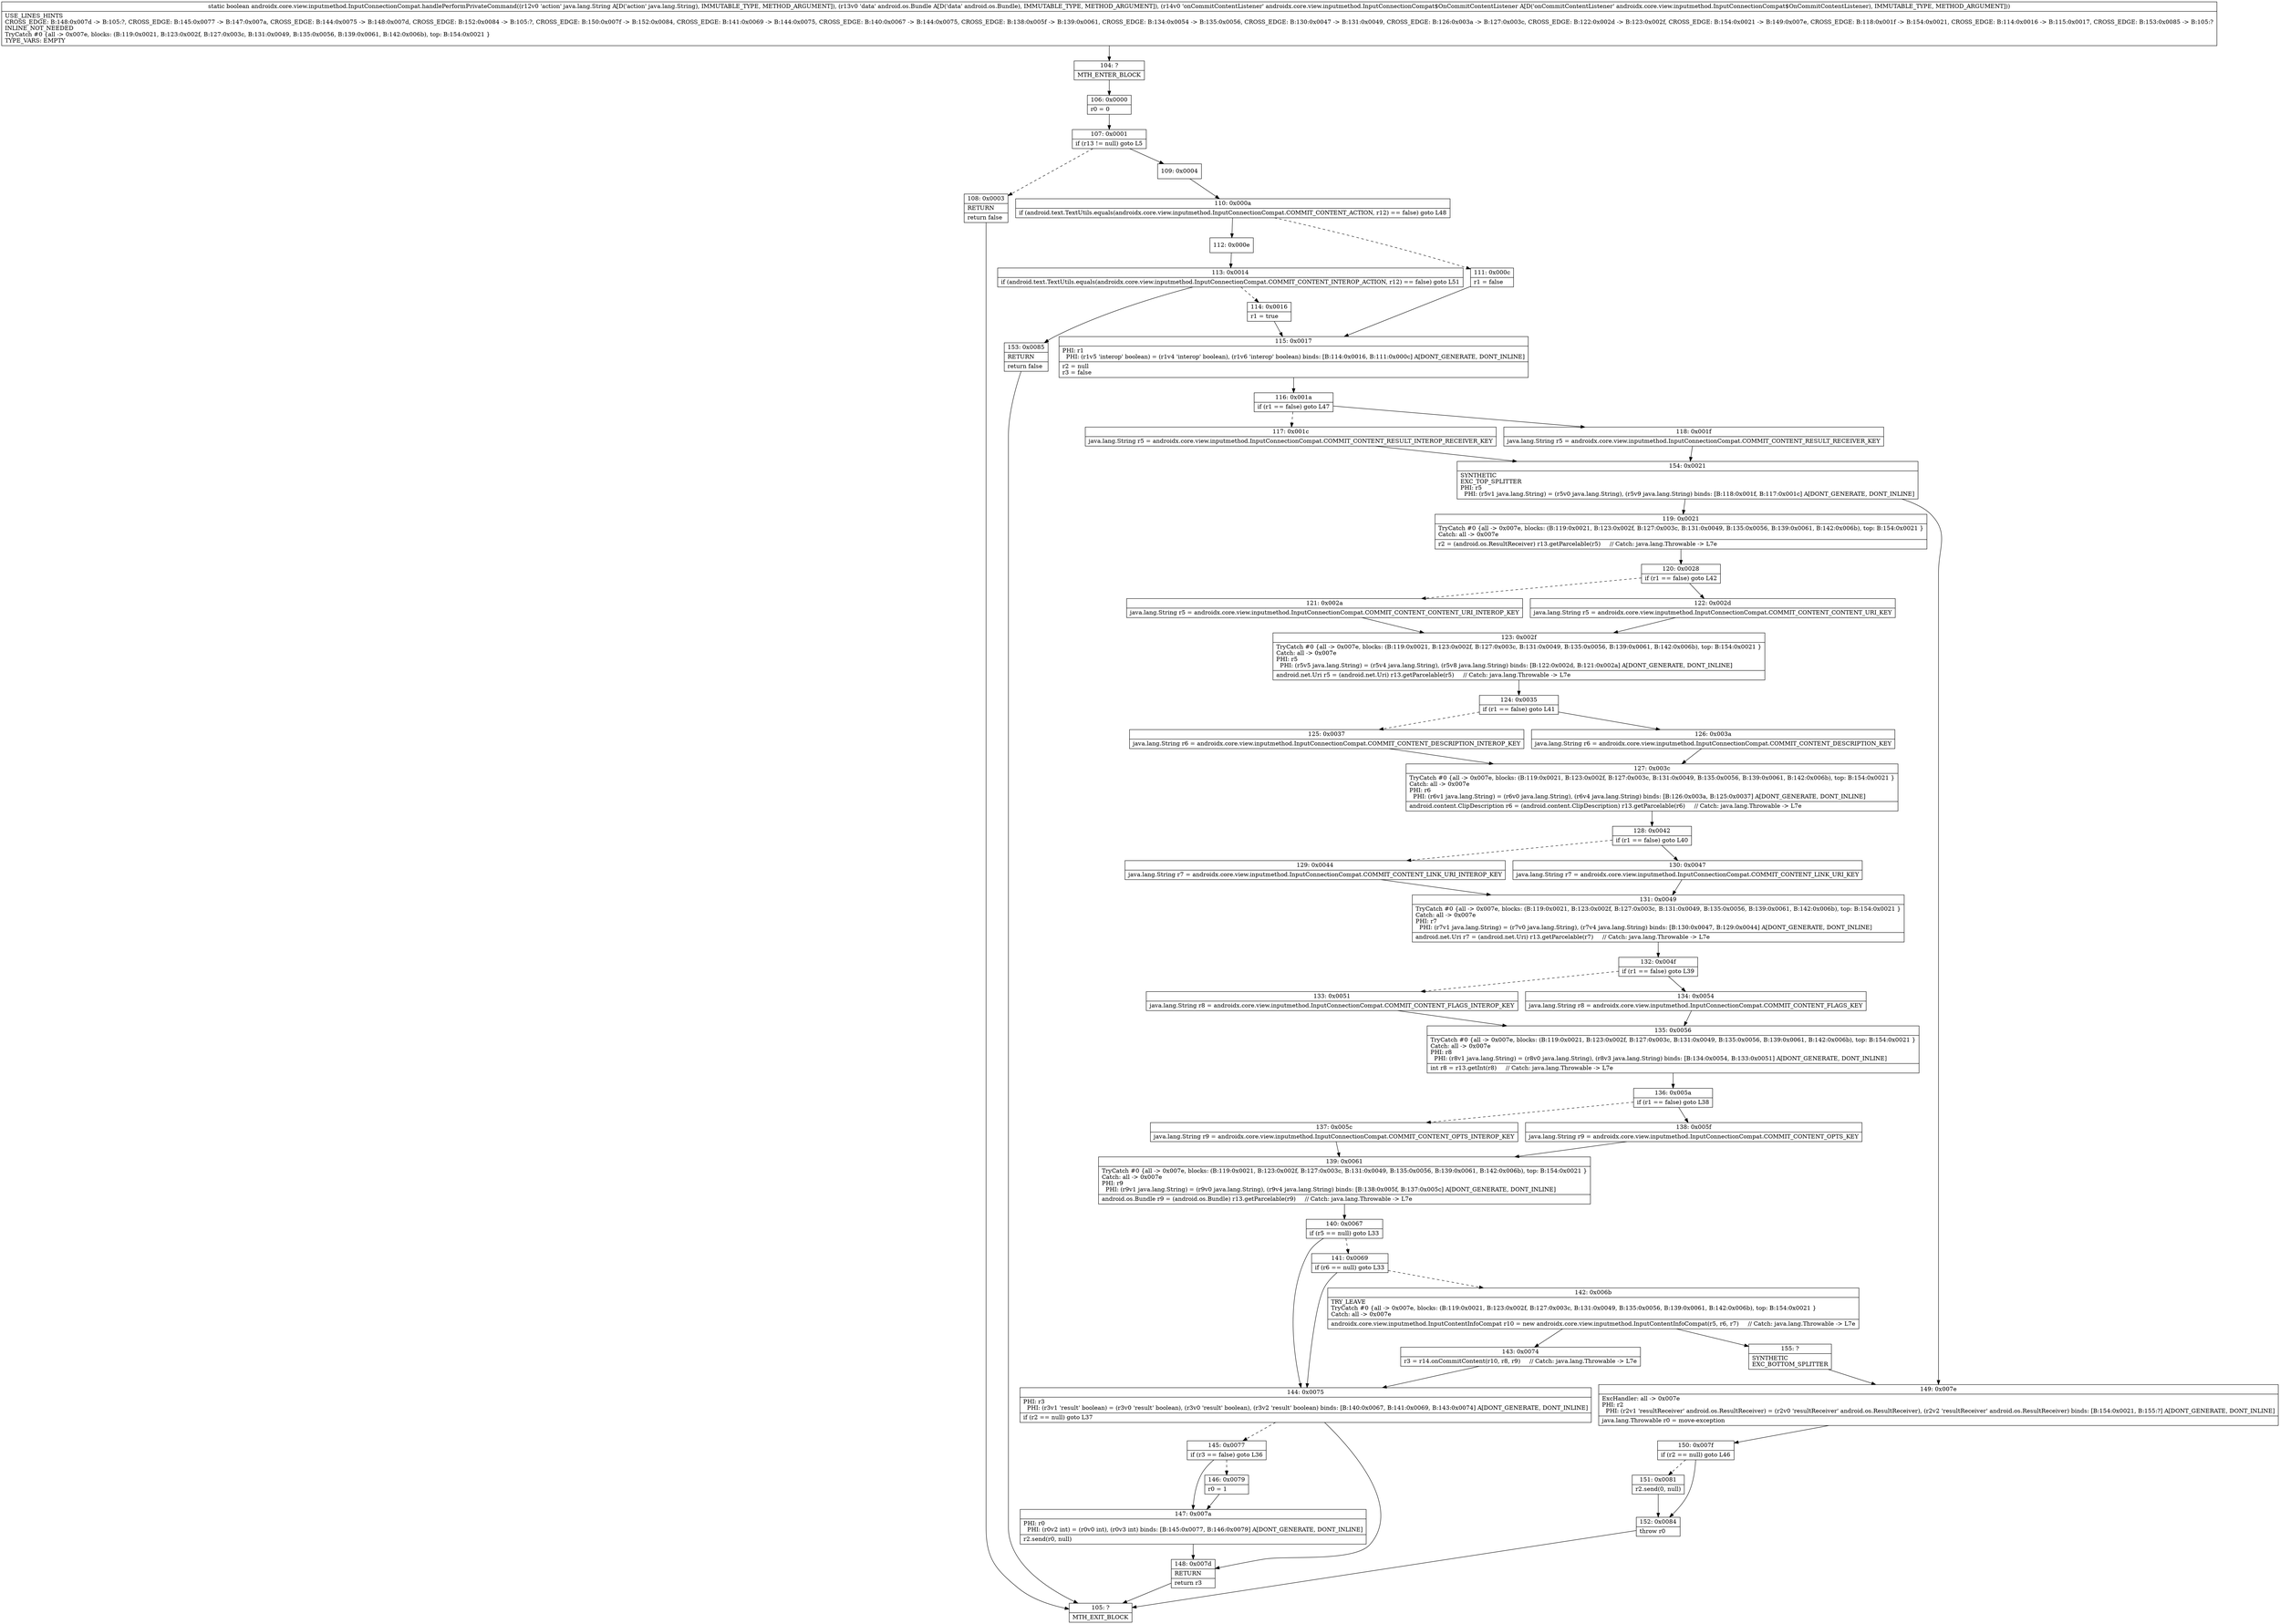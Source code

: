 digraph "CFG forandroidx.core.view.inputmethod.InputConnectionCompat.handlePerformPrivateCommand(Ljava\/lang\/String;Landroid\/os\/Bundle;Landroidx\/core\/view\/inputmethod\/InputConnectionCompat$OnCommitContentListener;)Z" {
Node_104 [shape=record,label="{104\:\ ?|MTH_ENTER_BLOCK\l}"];
Node_106 [shape=record,label="{106\:\ 0x0000|r0 = 0\l}"];
Node_107 [shape=record,label="{107\:\ 0x0001|if (r13 != null) goto L5\l}"];
Node_108 [shape=record,label="{108\:\ 0x0003|RETURN\l|return false\l}"];
Node_105 [shape=record,label="{105\:\ ?|MTH_EXIT_BLOCK\l}"];
Node_109 [shape=record,label="{109\:\ 0x0004}"];
Node_110 [shape=record,label="{110\:\ 0x000a|if (android.text.TextUtils.equals(androidx.core.view.inputmethod.InputConnectionCompat.COMMIT_CONTENT_ACTION, r12) == false) goto L48\l}"];
Node_111 [shape=record,label="{111\:\ 0x000c|r1 = false\l}"];
Node_115 [shape=record,label="{115\:\ 0x0017|PHI: r1 \l  PHI: (r1v5 'interop' boolean) = (r1v4 'interop' boolean), (r1v6 'interop' boolean) binds: [B:114:0x0016, B:111:0x000c] A[DONT_GENERATE, DONT_INLINE]\l|r2 = null\lr3 = false\l}"];
Node_116 [shape=record,label="{116\:\ 0x001a|if (r1 == false) goto L47\l}"];
Node_117 [shape=record,label="{117\:\ 0x001c|java.lang.String r5 = androidx.core.view.inputmethod.InputConnectionCompat.COMMIT_CONTENT_RESULT_INTEROP_RECEIVER_KEY\l}"];
Node_154 [shape=record,label="{154\:\ 0x0021|SYNTHETIC\lEXC_TOP_SPLITTER\lPHI: r5 \l  PHI: (r5v1 java.lang.String) = (r5v0 java.lang.String), (r5v9 java.lang.String) binds: [B:118:0x001f, B:117:0x001c] A[DONT_GENERATE, DONT_INLINE]\l}"];
Node_119 [shape=record,label="{119\:\ 0x0021|TryCatch #0 \{all \-\> 0x007e, blocks: (B:119:0x0021, B:123:0x002f, B:127:0x003c, B:131:0x0049, B:135:0x0056, B:139:0x0061, B:142:0x006b), top: B:154:0x0021 \}\lCatch: all \-\> 0x007e\l|r2 = (android.os.ResultReceiver) r13.getParcelable(r5)     \/\/ Catch: java.lang.Throwable \-\> L7e\l}"];
Node_120 [shape=record,label="{120\:\ 0x0028|if (r1 == false) goto L42\l}"];
Node_121 [shape=record,label="{121\:\ 0x002a|java.lang.String r5 = androidx.core.view.inputmethod.InputConnectionCompat.COMMIT_CONTENT_CONTENT_URI_INTEROP_KEY\l}"];
Node_123 [shape=record,label="{123\:\ 0x002f|TryCatch #0 \{all \-\> 0x007e, blocks: (B:119:0x0021, B:123:0x002f, B:127:0x003c, B:131:0x0049, B:135:0x0056, B:139:0x0061, B:142:0x006b), top: B:154:0x0021 \}\lCatch: all \-\> 0x007e\lPHI: r5 \l  PHI: (r5v5 java.lang.String) = (r5v4 java.lang.String), (r5v8 java.lang.String) binds: [B:122:0x002d, B:121:0x002a] A[DONT_GENERATE, DONT_INLINE]\l|android.net.Uri r5 = (android.net.Uri) r13.getParcelable(r5)     \/\/ Catch: java.lang.Throwable \-\> L7e\l}"];
Node_124 [shape=record,label="{124\:\ 0x0035|if (r1 == false) goto L41\l}"];
Node_125 [shape=record,label="{125\:\ 0x0037|java.lang.String r6 = androidx.core.view.inputmethod.InputConnectionCompat.COMMIT_CONTENT_DESCRIPTION_INTEROP_KEY\l}"];
Node_127 [shape=record,label="{127\:\ 0x003c|TryCatch #0 \{all \-\> 0x007e, blocks: (B:119:0x0021, B:123:0x002f, B:127:0x003c, B:131:0x0049, B:135:0x0056, B:139:0x0061, B:142:0x006b), top: B:154:0x0021 \}\lCatch: all \-\> 0x007e\lPHI: r6 \l  PHI: (r6v1 java.lang.String) = (r6v0 java.lang.String), (r6v4 java.lang.String) binds: [B:126:0x003a, B:125:0x0037] A[DONT_GENERATE, DONT_INLINE]\l|android.content.ClipDescription r6 = (android.content.ClipDescription) r13.getParcelable(r6)     \/\/ Catch: java.lang.Throwable \-\> L7e\l}"];
Node_128 [shape=record,label="{128\:\ 0x0042|if (r1 == false) goto L40\l}"];
Node_129 [shape=record,label="{129\:\ 0x0044|java.lang.String r7 = androidx.core.view.inputmethod.InputConnectionCompat.COMMIT_CONTENT_LINK_URI_INTEROP_KEY\l}"];
Node_131 [shape=record,label="{131\:\ 0x0049|TryCatch #0 \{all \-\> 0x007e, blocks: (B:119:0x0021, B:123:0x002f, B:127:0x003c, B:131:0x0049, B:135:0x0056, B:139:0x0061, B:142:0x006b), top: B:154:0x0021 \}\lCatch: all \-\> 0x007e\lPHI: r7 \l  PHI: (r7v1 java.lang.String) = (r7v0 java.lang.String), (r7v4 java.lang.String) binds: [B:130:0x0047, B:129:0x0044] A[DONT_GENERATE, DONT_INLINE]\l|android.net.Uri r7 = (android.net.Uri) r13.getParcelable(r7)     \/\/ Catch: java.lang.Throwable \-\> L7e\l}"];
Node_132 [shape=record,label="{132\:\ 0x004f|if (r1 == false) goto L39\l}"];
Node_133 [shape=record,label="{133\:\ 0x0051|java.lang.String r8 = androidx.core.view.inputmethod.InputConnectionCompat.COMMIT_CONTENT_FLAGS_INTEROP_KEY\l}"];
Node_135 [shape=record,label="{135\:\ 0x0056|TryCatch #0 \{all \-\> 0x007e, blocks: (B:119:0x0021, B:123:0x002f, B:127:0x003c, B:131:0x0049, B:135:0x0056, B:139:0x0061, B:142:0x006b), top: B:154:0x0021 \}\lCatch: all \-\> 0x007e\lPHI: r8 \l  PHI: (r8v1 java.lang.String) = (r8v0 java.lang.String), (r8v3 java.lang.String) binds: [B:134:0x0054, B:133:0x0051] A[DONT_GENERATE, DONT_INLINE]\l|int r8 = r13.getInt(r8)     \/\/ Catch: java.lang.Throwable \-\> L7e\l}"];
Node_136 [shape=record,label="{136\:\ 0x005a|if (r1 == false) goto L38\l}"];
Node_137 [shape=record,label="{137\:\ 0x005c|java.lang.String r9 = androidx.core.view.inputmethod.InputConnectionCompat.COMMIT_CONTENT_OPTS_INTEROP_KEY\l}"];
Node_139 [shape=record,label="{139\:\ 0x0061|TryCatch #0 \{all \-\> 0x007e, blocks: (B:119:0x0021, B:123:0x002f, B:127:0x003c, B:131:0x0049, B:135:0x0056, B:139:0x0061, B:142:0x006b), top: B:154:0x0021 \}\lCatch: all \-\> 0x007e\lPHI: r9 \l  PHI: (r9v1 java.lang.String) = (r9v0 java.lang.String), (r9v4 java.lang.String) binds: [B:138:0x005f, B:137:0x005c] A[DONT_GENERATE, DONT_INLINE]\l|android.os.Bundle r9 = (android.os.Bundle) r13.getParcelable(r9)     \/\/ Catch: java.lang.Throwable \-\> L7e\l}"];
Node_140 [shape=record,label="{140\:\ 0x0067|if (r5 == null) goto L33\l}"];
Node_141 [shape=record,label="{141\:\ 0x0069|if (r6 == null) goto L33\l}"];
Node_142 [shape=record,label="{142\:\ 0x006b|TRY_LEAVE\lTryCatch #0 \{all \-\> 0x007e, blocks: (B:119:0x0021, B:123:0x002f, B:127:0x003c, B:131:0x0049, B:135:0x0056, B:139:0x0061, B:142:0x006b), top: B:154:0x0021 \}\lCatch: all \-\> 0x007e\l|androidx.core.view.inputmethod.InputContentInfoCompat r10 = new androidx.core.view.inputmethod.InputContentInfoCompat(r5, r6, r7)     \/\/ Catch: java.lang.Throwable \-\> L7e\l}"];
Node_143 [shape=record,label="{143\:\ 0x0074|r3 = r14.onCommitContent(r10, r8, r9)     \/\/ Catch: java.lang.Throwable \-\> L7e\l}"];
Node_155 [shape=record,label="{155\:\ ?|SYNTHETIC\lEXC_BOTTOM_SPLITTER\l}"];
Node_144 [shape=record,label="{144\:\ 0x0075|PHI: r3 \l  PHI: (r3v1 'result' boolean) = (r3v0 'result' boolean), (r3v0 'result' boolean), (r3v2 'result' boolean) binds: [B:140:0x0067, B:141:0x0069, B:143:0x0074] A[DONT_GENERATE, DONT_INLINE]\l|if (r2 == null) goto L37\l}"];
Node_145 [shape=record,label="{145\:\ 0x0077|if (r3 == false) goto L36\l}"];
Node_146 [shape=record,label="{146\:\ 0x0079|r0 = 1\l}"];
Node_147 [shape=record,label="{147\:\ 0x007a|PHI: r0 \l  PHI: (r0v2 int) = (r0v0 int), (r0v3 int) binds: [B:145:0x0077, B:146:0x0079] A[DONT_GENERATE, DONT_INLINE]\l|r2.send(r0, null)\l}"];
Node_148 [shape=record,label="{148\:\ 0x007d|RETURN\l|return r3\l}"];
Node_138 [shape=record,label="{138\:\ 0x005f|java.lang.String r9 = androidx.core.view.inputmethod.InputConnectionCompat.COMMIT_CONTENT_OPTS_KEY\l}"];
Node_134 [shape=record,label="{134\:\ 0x0054|java.lang.String r8 = androidx.core.view.inputmethod.InputConnectionCompat.COMMIT_CONTENT_FLAGS_KEY\l}"];
Node_130 [shape=record,label="{130\:\ 0x0047|java.lang.String r7 = androidx.core.view.inputmethod.InputConnectionCompat.COMMIT_CONTENT_LINK_URI_KEY\l}"];
Node_126 [shape=record,label="{126\:\ 0x003a|java.lang.String r6 = androidx.core.view.inputmethod.InputConnectionCompat.COMMIT_CONTENT_DESCRIPTION_KEY\l}"];
Node_122 [shape=record,label="{122\:\ 0x002d|java.lang.String r5 = androidx.core.view.inputmethod.InputConnectionCompat.COMMIT_CONTENT_CONTENT_URI_KEY\l}"];
Node_149 [shape=record,label="{149\:\ 0x007e|ExcHandler: all \-\> 0x007e\lPHI: r2 \l  PHI: (r2v1 'resultReceiver' android.os.ResultReceiver) = (r2v0 'resultReceiver' android.os.ResultReceiver), (r2v2 'resultReceiver' android.os.ResultReceiver) binds: [B:154:0x0021, B:155:?] A[DONT_GENERATE, DONT_INLINE]\l|java.lang.Throwable r0 = move\-exception\l}"];
Node_150 [shape=record,label="{150\:\ 0x007f|if (r2 == null) goto L46\l}"];
Node_151 [shape=record,label="{151\:\ 0x0081|r2.send(0, null)\l}"];
Node_152 [shape=record,label="{152\:\ 0x0084|throw r0\l}"];
Node_118 [shape=record,label="{118\:\ 0x001f|java.lang.String r5 = androidx.core.view.inputmethod.InputConnectionCompat.COMMIT_CONTENT_RESULT_RECEIVER_KEY\l}"];
Node_112 [shape=record,label="{112\:\ 0x000e}"];
Node_113 [shape=record,label="{113\:\ 0x0014|if (android.text.TextUtils.equals(androidx.core.view.inputmethod.InputConnectionCompat.COMMIT_CONTENT_INTEROP_ACTION, r12) == false) goto L51\l}"];
Node_114 [shape=record,label="{114\:\ 0x0016|r1 = true\l}"];
Node_153 [shape=record,label="{153\:\ 0x0085|RETURN\l|return false\l}"];
MethodNode[shape=record,label="{static boolean androidx.core.view.inputmethod.InputConnectionCompat.handlePerformPrivateCommand((r12v0 'action' java.lang.String A[D('action' java.lang.String), IMMUTABLE_TYPE, METHOD_ARGUMENT]), (r13v0 'data' android.os.Bundle A[D('data' android.os.Bundle), IMMUTABLE_TYPE, METHOD_ARGUMENT]), (r14v0 'onCommitContentListener' androidx.core.view.inputmethod.InputConnectionCompat$OnCommitContentListener A[D('onCommitContentListener' androidx.core.view.inputmethod.InputConnectionCompat$OnCommitContentListener), IMMUTABLE_TYPE, METHOD_ARGUMENT]))  | USE_LINES_HINTS\lCROSS_EDGE: B:148:0x007d \-\> B:105:?, CROSS_EDGE: B:145:0x0077 \-\> B:147:0x007a, CROSS_EDGE: B:144:0x0075 \-\> B:148:0x007d, CROSS_EDGE: B:152:0x0084 \-\> B:105:?, CROSS_EDGE: B:150:0x007f \-\> B:152:0x0084, CROSS_EDGE: B:141:0x0069 \-\> B:144:0x0075, CROSS_EDGE: B:140:0x0067 \-\> B:144:0x0075, CROSS_EDGE: B:138:0x005f \-\> B:139:0x0061, CROSS_EDGE: B:134:0x0054 \-\> B:135:0x0056, CROSS_EDGE: B:130:0x0047 \-\> B:131:0x0049, CROSS_EDGE: B:126:0x003a \-\> B:127:0x003c, CROSS_EDGE: B:122:0x002d \-\> B:123:0x002f, CROSS_EDGE: B:154:0x0021 \-\> B:149:0x007e, CROSS_EDGE: B:118:0x001f \-\> B:154:0x0021, CROSS_EDGE: B:114:0x0016 \-\> B:115:0x0017, CROSS_EDGE: B:153:0x0085 \-\> B:105:?\lINLINE_NOT_NEEDED\lTryCatch #0 \{all \-\> 0x007e, blocks: (B:119:0x0021, B:123:0x002f, B:127:0x003c, B:131:0x0049, B:135:0x0056, B:139:0x0061, B:142:0x006b), top: B:154:0x0021 \}\lTYPE_VARS: EMPTY\l}"];
MethodNode -> Node_104;Node_104 -> Node_106;
Node_106 -> Node_107;
Node_107 -> Node_108[style=dashed];
Node_107 -> Node_109;
Node_108 -> Node_105;
Node_109 -> Node_110;
Node_110 -> Node_111[style=dashed];
Node_110 -> Node_112;
Node_111 -> Node_115;
Node_115 -> Node_116;
Node_116 -> Node_117[style=dashed];
Node_116 -> Node_118;
Node_117 -> Node_154;
Node_154 -> Node_119;
Node_154 -> Node_149;
Node_119 -> Node_120;
Node_120 -> Node_121[style=dashed];
Node_120 -> Node_122;
Node_121 -> Node_123;
Node_123 -> Node_124;
Node_124 -> Node_125[style=dashed];
Node_124 -> Node_126;
Node_125 -> Node_127;
Node_127 -> Node_128;
Node_128 -> Node_129[style=dashed];
Node_128 -> Node_130;
Node_129 -> Node_131;
Node_131 -> Node_132;
Node_132 -> Node_133[style=dashed];
Node_132 -> Node_134;
Node_133 -> Node_135;
Node_135 -> Node_136;
Node_136 -> Node_137[style=dashed];
Node_136 -> Node_138;
Node_137 -> Node_139;
Node_139 -> Node_140;
Node_140 -> Node_141[style=dashed];
Node_140 -> Node_144;
Node_141 -> Node_142[style=dashed];
Node_141 -> Node_144;
Node_142 -> Node_143;
Node_142 -> Node_155;
Node_143 -> Node_144;
Node_155 -> Node_149;
Node_144 -> Node_145[style=dashed];
Node_144 -> Node_148;
Node_145 -> Node_146[style=dashed];
Node_145 -> Node_147;
Node_146 -> Node_147;
Node_147 -> Node_148;
Node_148 -> Node_105;
Node_138 -> Node_139;
Node_134 -> Node_135;
Node_130 -> Node_131;
Node_126 -> Node_127;
Node_122 -> Node_123;
Node_149 -> Node_150;
Node_150 -> Node_151[style=dashed];
Node_150 -> Node_152;
Node_151 -> Node_152;
Node_152 -> Node_105;
Node_118 -> Node_154;
Node_112 -> Node_113;
Node_113 -> Node_114[style=dashed];
Node_113 -> Node_153;
Node_114 -> Node_115;
Node_153 -> Node_105;
}

